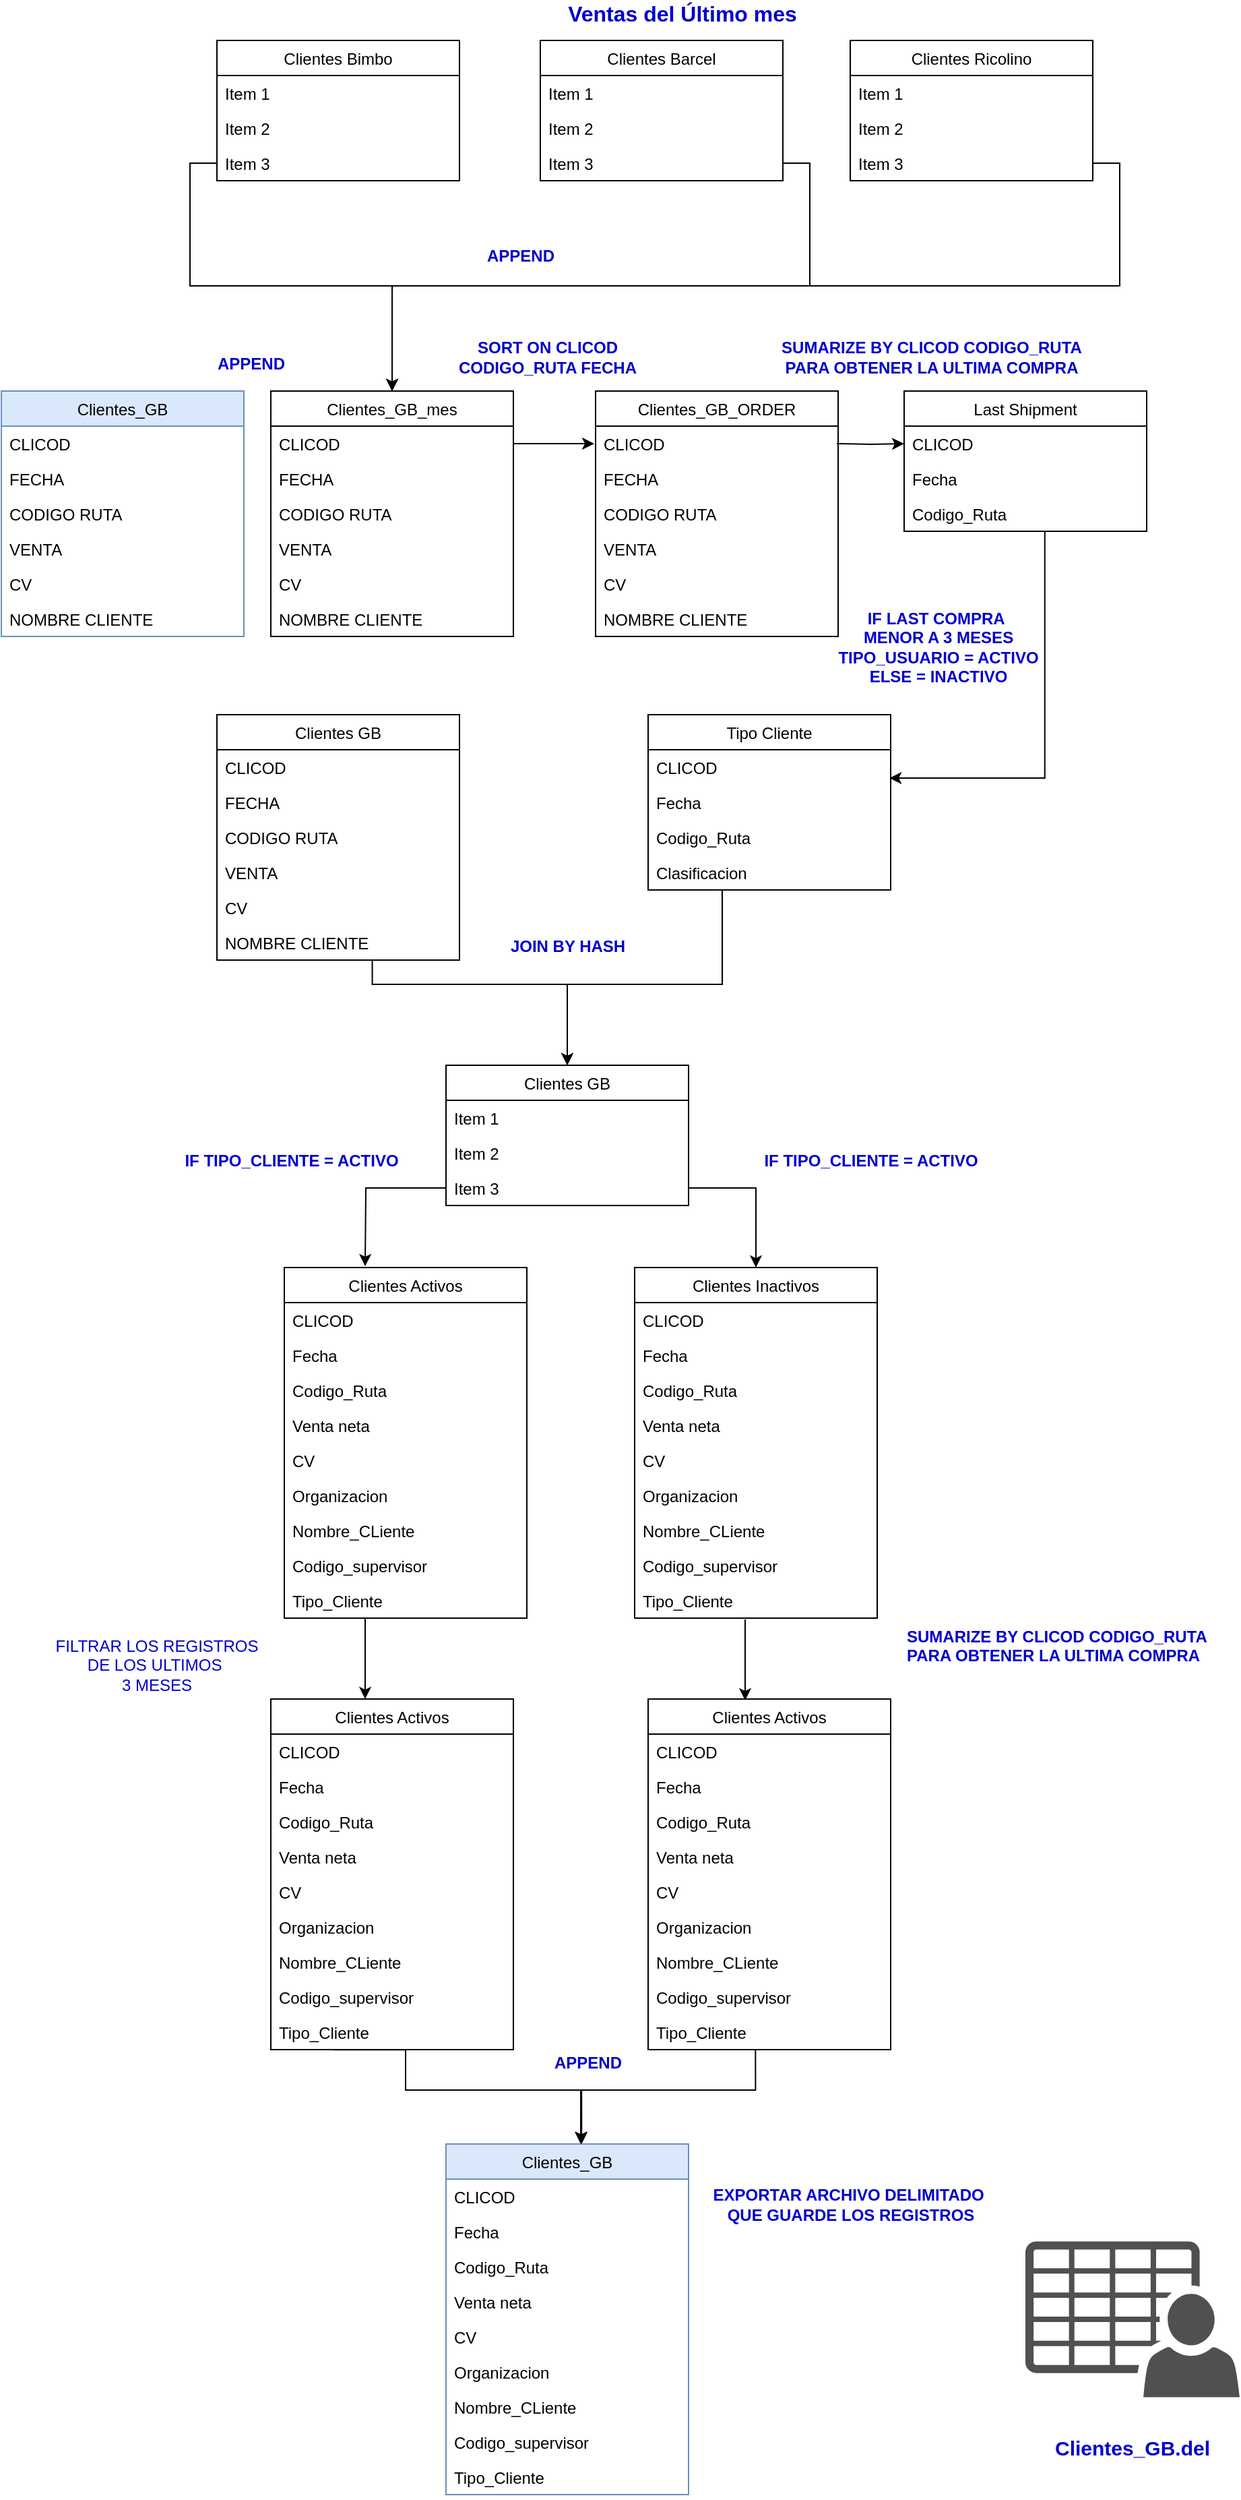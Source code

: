 <mxfile version="12.7.9" type="github">
  <diagram name="Page-1" id="74b105a0-9070-1c63-61bc-23e55f88626e">
    <mxGraphModel dx="1108" dy="567" grid="1" gridSize="10" guides="1" tooltips="1" connect="1" arrows="1" fold="1" page="1" pageScale="1.5" pageWidth="1169" pageHeight="826" background="none" math="0" shadow="0">
      <root>
        <mxCell id="0" style=";html=1;" />
        <mxCell id="1" style=";html=1;" parent="0" />
        <mxCell id="56fTRDBELXJ_1K7I4UkF-2" value="Clientes Bimbo" style="swimlane;fontStyle=0;childLayout=stackLayout;horizontal=1;startSize=26;fillColor=none;horizontalStack=0;resizeParent=1;resizeParentMax=0;resizeLast=0;collapsible=1;marginBottom=0;" parent="1" vertex="1">
          <mxGeometry x="170" y="130" width="180" height="104" as="geometry" />
        </mxCell>
        <mxCell id="56fTRDBELXJ_1K7I4UkF-3" value="Item 1" style="text;strokeColor=none;fillColor=none;align=left;verticalAlign=top;spacingLeft=4;spacingRight=4;overflow=hidden;rotatable=0;points=[[0,0.5],[1,0.5]];portConstraint=eastwest;" parent="56fTRDBELXJ_1K7I4UkF-2" vertex="1">
          <mxGeometry y="26" width="180" height="26" as="geometry" />
        </mxCell>
        <mxCell id="56fTRDBELXJ_1K7I4UkF-4" value="Item 2" style="text;strokeColor=none;fillColor=none;align=left;verticalAlign=top;spacingLeft=4;spacingRight=4;overflow=hidden;rotatable=0;points=[[0,0.5],[1,0.5]];portConstraint=eastwest;" parent="56fTRDBELXJ_1K7I4UkF-2" vertex="1">
          <mxGeometry y="52" width="180" height="26" as="geometry" />
        </mxCell>
        <mxCell id="56fTRDBELXJ_1K7I4UkF-5" value="Item 3" style="text;strokeColor=none;fillColor=none;align=left;verticalAlign=top;spacingLeft=4;spacingRight=4;overflow=hidden;rotatable=0;points=[[0,0.5],[1,0.5]];portConstraint=eastwest;" parent="56fTRDBELXJ_1K7I4UkF-2" vertex="1">
          <mxGeometry y="78" width="180" height="26" as="geometry" />
        </mxCell>
        <mxCell id="56fTRDBELXJ_1K7I4UkF-7" value="Clientes Barcel" style="swimlane;fontStyle=0;childLayout=stackLayout;horizontal=1;startSize=26;fillColor=none;horizontalStack=0;resizeParent=1;resizeParentMax=0;resizeLast=0;collapsible=1;marginBottom=0;" parent="1" vertex="1">
          <mxGeometry x="410" y="130" width="180" height="104" as="geometry" />
        </mxCell>
        <mxCell id="56fTRDBELXJ_1K7I4UkF-8" value="Item 1" style="text;strokeColor=none;fillColor=none;align=left;verticalAlign=top;spacingLeft=4;spacingRight=4;overflow=hidden;rotatable=0;points=[[0,0.5],[1,0.5]];portConstraint=eastwest;" parent="56fTRDBELXJ_1K7I4UkF-7" vertex="1">
          <mxGeometry y="26" width="180" height="26" as="geometry" />
        </mxCell>
        <mxCell id="56fTRDBELXJ_1K7I4UkF-9" value="Item 2" style="text;strokeColor=none;fillColor=none;align=left;verticalAlign=top;spacingLeft=4;spacingRight=4;overflow=hidden;rotatable=0;points=[[0,0.5],[1,0.5]];portConstraint=eastwest;" parent="56fTRDBELXJ_1K7I4UkF-7" vertex="1">
          <mxGeometry y="52" width="180" height="26" as="geometry" />
        </mxCell>
        <mxCell id="56fTRDBELXJ_1K7I4UkF-10" value="Item 3" style="text;strokeColor=none;fillColor=none;align=left;verticalAlign=top;spacingLeft=4;spacingRight=4;overflow=hidden;rotatable=0;points=[[0,0.5],[1,0.5]];portConstraint=eastwest;" parent="56fTRDBELXJ_1K7I4UkF-7" vertex="1">
          <mxGeometry y="78" width="180" height="26" as="geometry" />
        </mxCell>
        <mxCell id="56fTRDBELXJ_1K7I4UkF-11" value="Clientes_GB_mes" style="swimlane;fontStyle=0;childLayout=stackLayout;horizontal=1;startSize=26;fillColor=none;horizontalStack=0;resizeParent=1;resizeParentMax=0;resizeLast=0;collapsible=1;marginBottom=0;" parent="1" vertex="1">
          <mxGeometry x="210" y="390" width="180" height="182" as="geometry" />
        </mxCell>
        <mxCell id="56fTRDBELXJ_1K7I4UkF-12" value="CLICOD&#xa;" style="text;strokeColor=none;fillColor=none;align=left;verticalAlign=top;spacingLeft=4;spacingRight=4;overflow=hidden;rotatable=0;points=[[0,0.5],[1,0.5]];portConstraint=eastwest;" parent="56fTRDBELXJ_1K7I4UkF-11" vertex="1">
          <mxGeometry y="26" width="180" height="26" as="geometry" />
        </mxCell>
        <mxCell id="56fTRDBELXJ_1K7I4UkF-13" value="FECHA" style="text;strokeColor=none;fillColor=none;align=left;verticalAlign=top;spacingLeft=4;spacingRight=4;overflow=hidden;rotatable=0;points=[[0,0.5],[1,0.5]];portConstraint=eastwest;" parent="56fTRDBELXJ_1K7I4UkF-11" vertex="1">
          <mxGeometry y="52" width="180" height="26" as="geometry" />
        </mxCell>
        <mxCell id="56fTRDBELXJ_1K7I4UkF-14" value="CODIGO RUTA" style="text;strokeColor=none;fillColor=none;align=left;verticalAlign=top;spacingLeft=4;spacingRight=4;overflow=hidden;rotatable=0;points=[[0,0.5],[1,0.5]];portConstraint=eastwest;" parent="56fTRDBELXJ_1K7I4UkF-11" vertex="1">
          <mxGeometry y="78" width="180" height="26" as="geometry" />
        </mxCell>
        <mxCell id="uyuvOlKixXw5FJsMRcq0-66" value="VENTA" style="text;strokeColor=none;fillColor=none;align=left;verticalAlign=top;spacingLeft=4;spacingRight=4;overflow=hidden;rotatable=0;points=[[0,0.5],[1,0.5]];portConstraint=eastwest;" vertex="1" parent="56fTRDBELXJ_1K7I4UkF-11">
          <mxGeometry y="104" width="180" height="26" as="geometry" />
        </mxCell>
        <mxCell id="uyuvOlKixXw5FJsMRcq0-68" value="CV" style="text;strokeColor=none;fillColor=none;align=left;verticalAlign=top;spacingLeft=4;spacingRight=4;overflow=hidden;rotatable=0;points=[[0,0.5],[1,0.5]];portConstraint=eastwest;" vertex="1" parent="56fTRDBELXJ_1K7I4UkF-11">
          <mxGeometry y="130" width="180" height="26" as="geometry" />
        </mxCell>
        <mxCell id="uyuvOlKixXw5FJsMRcq0-69" value="NOMBRE CLIENTE" style="text;strokeColor=none;fillColor=none;align=left;verticalAlign=top;spacingLeft=4;spacingRight=4;overflow=hidden;rotatable=0;points=[[0,0.5],[1,0.5]];portConstraint=eastwest;" vertex="1" parent="56fTRDBELXJ_1K7I4UkF-11">
          <mxGeometry y="156" width="180" height="26" as="geometry" />
        </mxCell>
        <mxCell id="56fTRDBELXJ_1K7I4UkF-15" value="Clientes Ricolino" style="swimlane;fontStyle=0;childLayout=stackLayout;horizontal=1;startSize=26;fillColor=none;horizontalStack=0;resizeParent=1;resizeParentMax=0;resizeLast=0;collapsible=1;marginBottom=0;" parent="1" vertex="1">
          <mxGeometry x="640" y="130" width="180" height="104" as="geometry" />
        </mxCell>
        <mxCell id="56fTRDBELXJ_1K7I4UkF-16" value="Item 1" style="text;strokeColor=none;fillColor=none;align=left;verticalAlign=top;spacingLeft=4;spacingRight=4;overflow=hidden;rotatable=0;points=[[0,0.5],[1,0.5]];portConstraint=eastwest;" parent="56fTRDBELXJ_1K7I4UkF-15" vertex="1">
          <mxGeometry y="26" width="180" height="26" as="geometry" />
        </mxCell>
        <mxCell id="56fTRDBELXJ_1K7I4UkF-17" value="Item 2" style="text;strokeColor=none;fillColor=none;align=left;verticalAlign=top;spacingLeft=4;spacingRight=4;overflow=hidden;rotatable=0;points=[[0,0.5],[1,0.5]];portConstraint=eastwest;" parent="56fTRDBELXJ_1K7I4UkF-15" vertex="1">
          <mxGeometry y="52" width="180" height="26" as="geometry" />
        </mxCell>
        <mxCell id="56fTRDBELXJ_1K7I4UkF-18" value="Item 3" style="text;strokeColor=none;fillColor=none;align=left;verticalAlign=top;spacingLeft=4;spacingRight=4;overflow=hidden;rotatable=0;points=[[0,0.5],[1,0.5]];portConstraint=eastwest;" parent="56fTRDBELXJ_1K7I4UkF-15" vertex="1">
          <mxGeometry y="78" width="180" height="26" as="geometry" />
        </mxCell>
        <mxCell id="56fTRDBELXJ_1K7I4UkF-23" value="Last Shipment" style="swimlane;fontStyle=0;childLayout=stackLayout;horizontal=1;startSize=26;fillColor=none;horizontalStack=0;resizeParent=1;resizeParentMax=0;resizeLast=0;collapsible=1;marginBottom=0;" parent="1" vertex="1">
          <mxGeometry x="680" y="390" width="180" height="104" as="geometry" />
        </mxCell>
        <mxCell id="56fTRDBELXJ_1K7I4UkF-24" value="CLICOD" style="text;strokeColor=none;fillColor=none;align=left;verticalAlign=top;spacingLeft=4;spacingRight=4;overflow=hidden;rotatable=0;points=[[0,0.5],[1,0.5]];portConstraint=eastwest;" parent="56fTRDBELXJ_1K7I4UkF-23" vertex="1">
          <mxGeometry y="26" width="180" height="26" as="geometry" />
        </mxCell>
        <mxCell id="56fTRDBELXJ_1K7I4UkF-25" value="Fecha" style="text;strokeColor=none;fillColor=none;align=left;verticalAlign=top;spacingLeft=4;spacingRight=4;overflow=hidden;rotatable=0;points=[[0,0.5],[1,0.5]];portConstraint=eastwest;" parent="56fTRDBELXJ_1K7I4UkF-23" vertex="1">
          <mxGeometry y="52" width="180" height="26" as="geometry" />
        </mxCell>
        <mxCell id="56fTRDBELXJ_1K7I4UkF-26" value="Codigo_Ruta&#xa;" style="text;strokeColor=none;fillColor=none;align=left;verticalAlign=top;spacingLeft=4;spacingRight=4;overflow=hidden;rotatable=0;points=[[0,0.5],[1,0.5]];portConstraint=eastwest;" parent="56fTRDBELXJ_1K7I4UkF-23" vertex="1">
          <mxGeometry y="78" width="180" height="26" as="geometry" />
        </mxCell>
        <mxCell id="56fTRDBELXJ_1K7I4UkF-27" value="Tipo Cliente" style="swimlane;fontStyle=0;childLayout=stackLayout;horizontal=1;startSize=26;fillColor=none;horizontalStack=0;resizeParent=1;resizeParentMax=0;resizeLast=0;collapsible=1;marginBottom=0;" parent="1" vertex="1">
          <mxGeometry x="490" y="630" width="180" height="130" as="geometry" />
        </mxCell>
        <mxCell id="56fTRDBELXJ_1K7I4UkF-28" value="CLICOD" style="text;strokeColor=none;fillColor=none;align=left;verticalAlign=top;spacingLeft=4;spacingRight=4;overflow=hidden;rotatable=0;points=[[0,0.5],[1,0.5]];portConstraint=eastwest;" parent="56fTRDBELXJ_1K7I4UkF-27" vertex="1">
          <mxGeometry y="26" width="180" height="26" as="geometry" />
        </mxCell>
        <mxCell id="56fTRDBELXJ_1K7I4UkF-29" value="Fecha" style="text;strokeColor=none;fillColor=none;align=left;verticalAlign=top;spacingLeft=4;spacingRight=4;overflow=hidden;rotatable=0;points=[[0,0.5],[1,0.5]];portConstraint=eastwest;" parent="56fTRDBELXJ_1K7I4UkF-27" vertex="1">
          <mxGeometry y="52" width="180" height="26" as="geometry" />
        </mxCell>
        <mxCell id="56fTRDBELXJ_1K7I4UkF-30" value="Codigo_Ruta&#xa;" style="text;strokeColor=none;fillColor=none;align=left;verticalAlign=top;spacingLeft=4;spacingRight=4;overflow=hidden;rotatable=0;points=[[0,0.5],[1,0.5]];portConstraint=eastwest;" parent="56fTRDBELXJ_1K7I4UkF-27" vertex="1">
          <mxGeometry y="78" width="180" height="26" as="geometry" />
        </mxCell>
        <mxCell id="56fTRDBELXJ_1K7I4UkF-31" value="Clasificacion" style="text;strokeColor=none;fillColor=none;align=left;verticalAlign=top;spacingLeft=4;spacingRight=4;overflow=hidden;rotatable=0;points=[[0,0.5],[1,0.5]];portConstraint=eastwest;" parent="56fTRDBELXJ_1K7I4UkF-27" vertex="1">
          <mxGeometry y="104" width="180" height="26" as="geometry" />
        </mxCell>
        <mxCell id="56fTRDBELXJ_1K7I4UkF-33" value="Clientes Activos" style="swimlane;fontStyle=0;childLayout=stackLayout;horizontal=1;startSize=26;fillColor=none;horizontalStack=0;resizeParent=1;resizeParentMax=0;resizeLast=0;collapsible=1;marginBottom=0;" parent="1" vertex="1">
          <mxGeometry x="220" y="1040" width="180" height="260" as="geometry" />
        </mxCell>
        <mxCell id="56fTRDBELXJ_1K7I4UkF-34" value="CLICOD" style="text;strokeColor=none;fillColor=none;align=left;verticalAlign=top;spacingLeft=4;spacingRight=4;overflow=hidden;rotatable=0;points=[[0,0.5],[1,0.5]];portConstraint=eastwest;" parent="56fTRDBELXJ_1K7I4UkF-33" vertex="1">
          <mxGeometry y="26" width="180" height="26" as="geometry" />
        </mxCell>
        <mxCell id="56fTRDBELXJ_1K7I4UkF-35" value="Fecha" style="text;strokeColor=none;fillColor=none;align=left;verticalAlign=top;spacingLeft=4;spacingRight=4;overflow=hidden;rotatable=0;points=[[0,0.5],[1,0.5]];portConstraint=eastwest;" parent="56fTRDBELXJ_1K7I4UkF-33" vertex="1">
          <mxGeometry y="52" width="180" height="26" as="geometry" />
        </mxCell>
        <mxCell id="56fTRDBELXJ_1K7I4UkF-36" value="Codigo_Ruta&#xa;" style="text;strokeColor=none;fillColor=none;align=left;verticalAlign=top;spacingLeft=4;spacingRight=4;overflow=hidden;rotatable=0;points=[[0,0.5],[1,0.5]];portConstraint=eastwest;" parent="56fTRDBELXJ_1K7I4UkF-33" vertex="1">
          <mxGeometry y="78" width="180" height="26" as="geometry" />
        </mxCell>
        <mxCell id="56fTRDBELXJ_1K7I4UkF-41" value="Venta neta" style="text;strokeColor=none;fillColor=none;align=left;verticalAlign=top;spacingLeft=4;spacingRight=4;overflow=hidden;rotatable=0;points=[[0,0.5],[1,0.5]];portConstraint=eastwest;" parent="56fTRDBELXJ_1K7I4UkF-33" vertex="1">
          <mxGeometry y="104" width="180" height="26" as="geometry" />
        </mxCell>
        <mxCell id="56fTRDBELXJ_1K7I4UkF-42" value="CV" style="text;strokeColor=none;fillColor=none;align=left;verticalAlign=top;spacingLeft=4;spacingRight=4;overflow=hidden;rotatable=0;points=[[0,0.5],[1,0.5]];portConstraint=eastwest;" parent="56fTRDBELXJ_1K7I4UkF-33" vertex="1">
          <mxGeometry y="130" width="180" height="26" as="geometry" />
        </mxCell>
        <mxCell id="56fTRDBELXJ_1K7I4UkF-43" value="Organizacion" style="text;strokeColor=none;fillColor=none;align=left;verticalAlign=top;spacingLeft=4;spacingRight=4;overflow=hidden;rotatable=0;points=[[0,0.5],[1,0.5]];portConstraint=eastwest;" parent="56fTRDBELXJ_1K7I4UkF-33" vertex="1">
          <mxGeometry y="156" width="180" height="26" as="geometry" />
        </mxCell>
        <mxCell id="56fTRDBELXJ_1K7I4UkF-44" value="Nombre_CLiente" style="text;strokeColor=none;fillColor=none;align=left;verticalAlign=top;spacingLeft=4;spacingRight=4;overflow=hidden;rotatable=0;points=[[0,0.5],[1,0.5]];portConstraint=eastwest;" parent="56fTRDBELXJ_1K7I4UkF-33" vertex="1">
          <mxGeometry y="182" width="180" height="26" as="geometry" />
        </mxCell>
        <mxCell id="56fTRDBELXJ_1K7I4UkF-45" value="Codigo_supervisor" style="text;strokeColor=none;fillColor=none;align=left;verticalAlign=top;spacingLeft=4;spacingRight=4;overflow=hidden;rotatable=0;points=[[0,0.5],[1,0.5]];portConstraint=eastwest;" parent="56fTRDBELXJ_1K7I4UkF-33" vertex="1">
          <mxGeometry y="208" width="180" height="26" as="geometry" />
        </mxCell>
        <mxCell id="56fTRDBELXJ_1K7I4UkF-46" value="Tipo_Cliente&#xa;" style="text;strokeColor=none;fillColor=none;align=left;verticalAlign=top;spacingLeft=4;spacingRight=4;overflow=hidden;rotatable=0;points=[[0,0.5],[1,0.5]];portConstraint=eastwest;" parent="56fTRDBELXJ_1K7I4UkF-33" vertex="1">
          <mxGeometry y="234" width="180" height="26" as="geometry" />
        </mxCell>
        <mxCell id="56fTRDBELXJ_1K7I4UkF-47" value="Clientes Inactivos" style="swimlane;fontStyle=0;childLayout=stackLayout;horizontal=1;startSize=26;fillColor=none;horizontalStack=0;resizeParent=1;resizeParentMax=0;resizeLast=0;collapsible=1;marginBottom=0;" parent="1" vertex="1">
          <mxGeometry x="480" y="1040" width="180" height="260" as="geometry" />
        </mxCell>
        <mxCell id="56fTRDBELXJ_1K7I4UkF-48" value="CLICOD" style="text;strokeColor=none;fillColor=none;align=left;verticalAlign=top;spacingLeft=4;spacingRight=4;overflow=hidden;rotatable=0;points=[[0,0.5],[1,0.5]];portConstraint=eastwest;" parent="56fTRDBELXJ_1K7I4UkF-47" vertex="1">
          <mxGeometry y="26" width="180" height="26" as="geometry" />
        </mxCell>
        <mxCell id="56fTRDBELXJ_1K7I4UkF-49" value="Fecha" style="text;strokeColor=none;fillColor=none;align=left;verticalAlign=top;spacingLeft=4;spacingRight=4;overflow=hidden;rotatable=0;points=[[0,0.5],[1,0.5]];portConstraint=eastwest;" parent="56fTRDBELXJ_1K7I4UkF-47" vertex="1">
          <mxGeometry y="52" width="180" height="26" as="geometry" />
        </mxCell>
        <mxCell id="56fTRDBELXJ_1K7I4UkF-50" value="Codigo_Ruta&#xa;" style="text;strokeColor=none;fillColor=none;align=left;verticalAlign=top;spacingLeft=4;spacingRight=4;overflow=hidden;rotatable=0;points=[[0,0.5],[1,0.5]];portConstraint=eastwest;" parent="56fTRDBELXJ_1K7I4UkF-47" vertex="1">
          <mxGeometry y="78" width="180" height="26" as="geometry" />
        </mxCell>
        <mxCell id="56fTRDBELXJ_1K7I4UkF-51" value="Venta neta" style="text;strokeColor=none;fillColor=none;align=left;verticalAlign=top;spacingLeft=4;spacingRight=4;overflow=hidden;rotatable=0;points=[[0,0.5],[1,0.5]];portConstraint=eastwest;" parent="56fTRDBELXJ_1K7I4UkF-47" vertex="1">
          <mxGeometry y="104" width="180" height="26" as="geometry" />
        </mxCell>
        <mxCell id="56fTRDBELXJ_1K7I4UkF-52" value="CV" style="text;strokeColor=none;fillColor=none;align=left;verticalAlign=top;spacingLeft=4;spacingRight=4;overflow=hidden;rotatable=0;points=[[0,0.5],[1,0.5]];portConstraint=eastwest;" parent="56fTRDBELXJ_1K7I4UkF-47" vertex="1">
          <mxGeometry y="130" width="180" height="26" as="geometry" />
        </mxCell>
        <mxCell id="56fTRDBELXJ_1K7I4UkF-53" value="Organizacion" style="text;strokeColor=none;fillColor=none;align=left;verticalAlign=top;spacingLeft=4;spacingRight=4;overflow=hidden;rotatable=0;points=[[0,0.5],[1,0.5]];portConstraint=eastwest;" parent="56fTRDBELXJ_1K7I4UkF-47" vertex="1">
          <mxGeometry y="156" width="180" height="26" as="geometry" />
        </mxCell>
        <mxCell id="56fTRDBELXJ_1K7I4UkF-54" value="Nombre_CLiente" style="text;strokeColor=none;fillColor=none;align=left;verticalAlign=top;spacingLeft=4;spacingRight=4;overflow=hidden;rotatable=0;points=[[0,0.5],[1,0.5]];portConstraint=eastwest;" parent="56fTRDBELXJ_1K7I4UkF-47" vertex="1">
          <mxGeometry y="182" width="180" height="26" as="geometry" />
        </mxCell>
        <mxCell id="56fTRDBELXJ_1K7I4UkF-55" value="Codigo_supervisor" style="text;strokeColor=none;fillColor=none;align=left;verticalAlign=top;spacingLeft=4;spacingRight=4;overflow=hidden;rotatable=0;points=[[0,0.5],[1,0.5]];portConstraint=eastwest;" parent="56fTRDBELXJ_1K7I4UkF-47" vertex="1">
          <mxGeometry y="208" width="180" height="26" as="geometry" />
        </mxCell>
        <mxCell id="56fTRDBELXJ_1K7I4UkF-56" value="Tipo_Cliente&#xa;" style="text;strokeColor=none;fillColor=none;align=left;verticalAlign=top;spacingLeft=4;spacingRight=4;overflow=hidden;rotatable=0;points=[[0,0.5],[1,0.5]];portConstraint=eastwest;" parent="56fTRDBELXJ_1K7I4UkF-47" vertex="1">
          <mxGeometry y="234" width="180" height="26" as="geometry" />
        </mxCell>
        <mxCell id="56fTRDBELXJ_1K7I4UkF-57" value="Clientes_GB" style="swimlane;fontStyle=0;childLayout=stackLayout;horizontal=1;startSize=26;fillColor=#dae8fc;horizontalStack=0;resizeParent=1;resizeParentMax=0;resizeLast=0;collapsible=1;marginBottom=0;strokeColor=#6c8ebf;" parent="1" vertex="1">
          <mxGeometry x="340" y="1690" width="180" height="260" as="geometry" />
        </mxCell>
        <mxCell id="56fTRDBELXJ_1K7I4UkF-58" value="CLICOD" style="text;strokeColor=none;fillColor=none;align=left;verticalAlign=top;spacingLeft=4;spacingRight=4;overflow=hidden;rotatable=0;points=[[0,0.5],[1,0.5]];portConstraint=eastwest;" parent="56fTRDBELXJ_1K7I4UkF-57" vertex="1">
          <mxGeometry y="26" width="180" height="26" as="geometry" />
        </mxCell>
        <mxCell id="56fTRDBELXJ_1K7I4UkF-59" value="Fecha" style="text;strokeColor=none;fillColor=none;align=left;verticalAlign=top;spacingLeft=4;spacingRight=4;overflow=hidden;rotatable=0;points=[[0,0.5],[1,0.5]];portConstraint=eastwest;" parent="56fTRDBELXJ_1K7I4UkF-57" vertex="1">
          <mxGeometry y="52" width="180" height="26" as="geometry" />
        </mxCell>
        <mxCell id="56fTRDBELXJ_1K7I4UkF-60" value="Codigo_Ruta&#xa;" style="text;strokeColor=none;fillColor=none;align=left;verticalAlign=top;spacingLeft=4;spacingRight=4;overflow=hidden;rotatable=0;points=[[0,0.5],[1,0.5]];portConstraint=eastwest;" parent="56fTRDBELXJ_1K7I4UkF-57" vertex="1">
          <mxGeometry y="78" width="180" height="26" as="geometry" />
        </mxCell>
        <mxCell id="56fTRDBELXJ_1K7I4UkF-61" value="Venta neta" style="text;strokeColor=none;fillColor=none;align=left;verticalAlign=top;spacingLeft=4;spacingRight=4;overflow=hidden;rotatable=0;points=[[0,0.5],[1,0.5]];portConstraint=eastwest;" parent="56fTRDBELXJ_1K7I4UkF-57" vertex="1">
          <mxGeometry y="104" width="180" height="26" as="geometry" />
        </mxCell>
        <mxCell id="56fTRDBELXJ_1K7I4UkF-62" value="CV" style="text;strokeColor=none;fillColor=none;align=left;verticalAlign=top;spacingLeft=4;spacingRight=4;overflow=hidden;rotatable=0;points=[[0,0.5],[1,0.5]];portConstraint=eastwest;" parent="56fTRDBELXJ_1K7I4UkF-57" vertex="1">
          <mxGeometry y="130" width="180" height="26" as="geometry" />
        </mxCell>
        <mxCell id="56fTRDBELXJ_1K7I4UkF-63" value="Organizacion" style="text;strokeColor=none;fillColor=none;align=left;verticalAlign=top;spacingLeft=4;spacingRight=4;overflow=hidden;rotatable=0;points=[[0,0.5],[1,0.5]];portConstraint=eastwest;" parent="56fTRDBELXJ_1K7I4UkF-57" vertex="1">
          <mxGeometry y="156" width="180" height="26" as="geometry" />
        </mxCell>
        <mxCell id="56fTRDBELXJ_1K7I4UkF-64" value="Nombre_CLiente" style="text;strokeColor=none;fillColor=none;align=left;verticalAlign=top;spacingLeft=4;spacingRight=4;overflow=hidden;rotatable=0;points=[[0,0.5],[1,0.5]];portConstraint=eastwest;" parent="56fTRDBELXJ_1K7I4UkF-57" vertex="1">
          <mxGeometry y="182" width="180" height="26" as="geometry" />
        </mxCell>
        <mxCell id="56fTRDBELXJ_1K7I4UkF-65" value="Codigo_supervisor" style="text;strokeColor=none;fillColor=none;align=left;verticalAlign=top;spacingLeft=4;spacingRight=4;overflow=hidden;rotatable=0;points=[[0,0.5],[1,0.5]];portConstraint=eastwest;" parent="56fTRDBELXJ_1K7I4UkF-57" vertex="1">
          <mxGeometry y="208" width="180" height="26" as="geometry" />
        </mxCell>
        <mxCell id="56fTRDBELXJ_1K7I4UkF-66" value="Tipo_Cliente&#xa;" style="text;strokeColor=none;fillColor=none;align=left;verticalAlign=top;spacingLeft=4;spacingRight=4;overflow=hidden;rotatable=0;points=[[0,0.5],[1,0.5]];portConstraint=eastwest;" parent="56fTRDBELXJ_1K7I4UkF-57" vertex="1">
          <mxGeometry y="234" width="180" height="26" as="geometry" />
        </mxCell>
        <mxCell id="56fTRDBELXJ_1K7I4UkF-67" style="edgeStyle=orthogonalEdgeStyle;rounded=0;orthogonalLoop=1;jettySize=auto;html=1;exitX=0;exitY=0.5;exitDx=0;exitDy=0;entryX=0.5;entryY=0;entryDx=0;entryDy=0;" parent="1" source="56fTRDBELXJ_1K7I4UkF-5" target="56fTRDBELXJ_1K7I4UkF-11" edge="1">
          <mxGeometry relative="1" as="geometry" />
        </mxCell>
        <mxCell id="56fTRDBELXJ_1K7I4UkF-68" style="edgeStyle=orthogonalEdgeStyle;rounded=0;orthogonalLoop=1;jettySize=auto;html=1;exitX=1;exitY=0.5;exitDx=0;exitDy=0;entryX=0.5;entryY=0;entryDx=0;entryDy=0;" parent="1" source="56fTRDBELXJ_1K7I4UkF-10" edge="1" target="56fTRDBELXJ_1K7I4UkF-11">
          <mxGeometry relative="1" as="geometry">
            <mxPoint x="260" y="340" as="targetPoint" />
          </mxGeometry>
        </mxCell>
        <mxCell id="56fTRDBELXJ_1K7I4UkF-69" style="edgeStyle=orthogonalEdgeStyle;rounded=0;orthogonalLoop=1;jettySize=auto;html=1;exitX=1;exitY=0.5;exitDx=0;exitDy=0;entryX=0.5;entryY=0;entryDx=0;entryDy=0;" parent="1" source="56fTRDBELXJ_1K7I4UkF-18" edge="1" target="56fTRDBELXJ_1K7I4UkF-11">
          <mxGeometry relative="1" as="geometry">
            <mxPoint x="460" y="340.0" as="targetPoint" />
          </mxGeometry>
        </mxCell>
        <mxCell id="uyuvOlKixXw5FJsMRcq0-1" value="&lt;font color=&quot;#0000cc&quot;&gt;&lt;b&gt;APPEND&lt;/b&gt;&lt;/font&gt;" style="text;html=1;align=center;verticalAlign=middle;resizable=0;points=[];autosize=1;" vertex="1" parent="1">
          <mxGeometry x="360" y="280" width="70" height="20" as="geometry" />
        </mxCell>
        <mxCell id="uyuvOlKixXw5FJsMRcq0-17" value="Clientes Activos" style="swimlane;fontStyle=0;childLayout=stackLayout;horizontal=1;startSize=26;fillColor=none;horizontalStack=0;resizeParent=1;resizeParentMax=0;resizeLast=0;collapsible=1;marginBottom=0;" vertex="1" parent="1">
          <mxGeometry x="210" y="1360" width="180" height="260" as="geometry" />
        </mxCell>
        <mxCell id="uyuvOlKixXw5FJsMRcq0-18" value="CLICOD" style="text;strokeColor=none;fillColor=none;align=left;verticalAlign=top;spacingLeft=4;spacingRight=4;overflow=hidden;rotatable=0;points=[[0,0.5],[1,0.5]];portConstraint=eastwest;" vertex="1" parent="uyuvOlKixXw5FJsMRcq0-17">
          <mxGeometry y="26" width="180" height="26" as="geometry" />
        </mxCell>
        <mxCell id="uyuvOlKixXw5FJsMRcq0-19" value="Fecha" style="text;strokeColor=none;fillColor=none;align=left;verticalAlign=top;spacingLeft=4;spacingRight=4;overflow=hidden;rotatable=0;points=[[0,0.5],[1,0.5]];portConstraint=eastwest;" vertex="1" parent="uyuvOlKixXw5FJsMRcq0-17">
          <mxGeometry y="52" width="180" height="26" as="geometry" />
        </mxCell>
        <mxCell id="uyuvOlKixXw5FJsMRcq0-20" value="Codigo_Ruta&#xa;" style="text;strokeColor=none;fillColor=none;align=left;verticalAlign=top;spacingLeft=4;spacingRight=4;overflow=hidden;rotatable=0;points=[[0,0.5],[1,0.5]];portConstraint=eastwest;" vertex="1" parent="uyuvOlKixXw5FJsMRcq0-17">
          <mxGeometry y="78" width="180" height="26" as="geometry" />
        </mxCell>
        <mxCell id="uyuvOlKixXw5FJsMRcq0-21" value="Venta neta" style="text;strokeColor=none;fillColor=none;align=left;verticalAlign=top;spacingLeft=4;spacingRight=4;overflow=hidden;rotatable=0;points=[[0,0.5],[1,0.5]];portConstraint=eastwest;" vertex="1" parent="uyuvOlKixXw5FJsMRcq0-17">
          <mxGeometry y="104" width="180" height="26" as="geometry" />
        </mxCell>
        <mxCell id="uyuvOlKixXw5FJsMRcq0-22" value="CV" style="text;strokeColor=none;fillColor=none;align=left;verticalAlign=top;spacingLeft=4;spacingRight=4;overflow=hidden;rotatable=0;points=[[0,0.5],[1,0.5]];portConstraint=eastwest;" vertex="1" parent="uyuvOlKixXw5FJsMRcq0-17">
          <mxGeometry y="130" width="180" height="26" as="geometry" />
        </mxCell>
        <mxCell id="uyuvOlKixXw5FJsMRcq0-23" value="Organizacion" style="text;strokeColor=none;fillColor=none;align=left;verticalAlign=top;spacingLeft=4;spacingRight=4;overflow=hidden;rotatable=0;points=[[0,0.5],[1,0.5]];portConstraint=eastwest;" vertex="1" parent="uyuvOlKixXw5FJsMRcq0-17">
          <mxGeometry y="156" width="180" height="26" as="geometry" />
        </mxCell>
        <mxCell id="uyuvOlKixXw5FJsMRcq0-24" value="Nombre_CLiente" style="text;strokeColor=none;fillColor=none;align=left;verticalAlign=top;spacingLeft=4;spacingRight=4;overflow=hidden;rotatable=0;points=[[0,0.5],[1,0.5]];portConstraint=eastwest;" vertex="1" parent="uyuvOlKixXw5FJsMRcq0-17">
          <mxGeometry y="182" width="180" height="26" as="geometry" />
        </mxCell>
        <mxCell id="uyuvOlKixXw5FJsMRcq0-25" value="Codigo_supervisor" style="text;strokeColor=none;fillColor=none;align=left;verticalAlign=top;spacingLeft=4;spacingRight=4;overflow=hidden;rotatable=0;points=[[0,0.5],[1,0.5]];portConstraint=eastwest;" vertex="1" parent="uyuvOlKixXw5FJsMRcq0-17">
          <mxGeometry y="208" width="180" height="26" as="geometry" />
        </mxCell>
        <mxCell id="uyuvOlKixXw5FJsMRcq0-26" value="Tipo_Cliente&#xa;" style="text;strokeColor=none;fillColor=none;align=left;verticalAlign=top;spacingLeft=4;spacingRight=4;overflow=hidden;rotatable=0;points=[[0,0.5],[1,0.5]];portConstraint=eastwest;" vertex="1" parent="uyuvOlKixXw5FJsMRcq0-17">
          <mxGeometry y="234" width="180" height="26" as="geometry" />
        </mxCell>
        <mxCell id="uyuvOlKixXw5FJsMRcq0-27" value="Clientes Activos" style="swimlane;fontStyle=0;childLayout=stackLayout;horizontal=1;startSize=26;fillColor=none;horizontalStack=0;resizeParent=1;resizeParentMax=0;resizeLast=0;collapsible=1;marginBottom=0;" vertex="1" parent="1">
          <mxGeometry x="490" y="1360" width="180" height="260" as="geometry" />
        </mxCell>
        <mxCell id="uyuvOlKixXw5FJsMRcq0-28" value="CLICOD" style="text;strokeColor=none;fillColor=none;align=left;verticalAlign=top;spacingLeft=4;spacingRight=4;overflow=hidden;rotatable=0;points=[[0,0.5],[1,0.5]];portConstraint=eastwest;" vertex="1" parent="uyuvOlKixXw5FJsMRcq0-27">
          <mxGeometry y="26" width="180" height="26" as="geometry" />
        </mxCell>
        <mxCell id="uyuvOlKixXw5FJsMRcq0-29" value="Fecha" style="text;strokeColor=none;fillColor=none;align=left;verticalAlign=top;spacingLeft=4;spacingRight=4;overflow=hidden;rotatable=0;points=[[0,0.5],[1,0.5]];portConstraint=eastwest;" vertex="1" parent="uyuvOlKixXw5FJsMRcq0-27">
          <mxGeometry y="52" width="180" height="26" as="geometry" />
        </mxCell>
        <mxCell id="uyuvOlKixXw5FJsMRcq0-30" value="Codigo_Ruta&#xa;" style="text;strokeColor=none;fillColor=none;align=left;verticalAlign=top;spacingLeft=4;spacingRight=4;overflow=hidden;rotatable=0;points=[[0,0.5],[1,0.5]];portConstraint=eastwest;" vertex="1" parent="uyuvOlKixXw5FJsMRcq0-27">
          <mxGeometry y="78" width="180" height="26" as="geometry" />
        </mxCell>
        <mxCell id="uyuvOlKixXw5FJsMRcq0-31" value="Venta neta" style="text;strokeColor=none;fillColor=none;align=left;verticalAlign=top;spacingLeft=4;spacingRight=4;overflow=hidden;rotatable=0;points=[[0,0.5],[1,0.5]];portConstraint=eastwest;" vertex="1" parent="uyuvOlKixXw5FJsMRcq0-27">
          <mxGeometry y="104" width="180" height="26" as="geometry" />
        </mxCell>
        <mxCell id="uyuvOlKixXw5FJsMRcq0-32" value="CV" style="text;strokeColor=none;fillColor=none;align=left;verticalAlign=top;spacingLeft=4;spacingRight=4;overflow=hidden;rotatable=0;points=[[0,0.5],[1,0.5]];portConstraint=eastwest;" vertex="1" parent="uyuvOlKixXw5FJsMRcq0-27">
          <mxGeometry y="130" width="180" height="26" as="geometry" />
        </mxCell>
        <mxCell id="uyuvOlKixXw5FJsMRcq0-33" value="Organizacion" style="text;strokeColor=none;fillColor=none;align=left;verticalAlign=top;spacingLeft=4;spacingRight=4;overflow=hidden;rotatable=0;points=[[0,0.5],[1,0.5]];portConstraint=eastwest;" vertex="1" parent="uyuvOlKixXw5FJsMRcq0-27">
          <mxGeometry y="156" width="180" height="26" as="geometry" />
        </mxCell>
        <mxCell id="uyuvOlKixXw5FJsMRcq0-34" value="Nombre_CLiente" style="text;strokeColor=none;fillColor=none;align=left;verticalAlign=top;spacingLeft=4;spacingRight=4;overflow=hidden;rotatable=0;points=[[0,0.5],[1,0.5]];portConstraint=eastwest;" vertex="1" parent="uyuvOlKixXw5FJsMRcq0-27">
          <mxGeometry y="182" width="180" height="26" as="geometry" />
        </mxCell>
        <mxCell id="uyuvOlKixXw5FJsMRcq0-35" value="Codigo_supervisor" style="text;strokeColor=none;fillColor=none;align=left;verticalAlign=top;spacingLeft=4;spacingRight=4;overflow=hidden;rotatable=0;points=[[0,0.5],[1,0.5]];portConstraint=eastwest;" vertex="1" parent="uyuvOlKixXw5FJsMRcq0-27">
          <mxGeometry y="208" width="180" height="26" as="geometry" />
        </mxCell>
        <mxCell id="uyuvOlKixXw5FJsMRcq0-36" value="Tipo_Cliente&#xa;" style="text;strokeColor=none;fillColor=none;align=left;verticalAlign=top;spacingLeft=4;spacingRight=4;overflow=hidden;rotatable=0;points=[[0,0.5],[1,0.5]];portConstraint=eastwest;" vertex="1" parent="uyuvOlKixXw5FJsMRcq0-27">
          <mxGeometry y="234" width="180" height="26" as="geometry" />
        </mxCell>
        <mxCell id="uyuvOlKixXw5FJsMRcq0-45" value="Clientes GB" style="swimlane;fontStyle=0;childLayout=stackLayout;horizontal=1;startSize=26;fillColor=none;horizontalStack=0;resizeParent=1;resizeParentMax=0;resizeLast=0;collapsible=1;marginBottom=0;" vertex="1" parent="1">
          <mxGeometry x="340" y="890" width="180" height="104" as="geometry" />
        </mxCell>
        <mxCell id="uyuvOlKixXw5FJsMRcq0-46" value="Item 1" style="text;strokeColor=none;fillColor=none;align=left;verticalAlign=top;spacingLeft=4;spacingRight=4;overflow=hidden;rotatable=0;points=[[0,0.5],[1,0.5]];portConstraint=eastwest;" vertex="1" parent="uyuvOlKixXw5FJsMRcq0-45">
          <mxGeometry y="26" width="180" height="26" as="geometry" />
        </mxCell>
        <mxCell id="uyuvOlKixXw5FJsMRcq0-47" value="Item 2" style="text;strokeColor=none;fillColor=none;align=left;verticalAlign=top;spacingLeft=4;spacingRight=4;overflow=hidden;rotatable=0;points=[[0,0.5],[1,0.5]];portConstraint=eastwest;" vertex="1" parent="uyuvOlKixXw5FJsMRcq0-45">
          <mxGeometry y="52" width="180" height="26" as="geometry" />
        </mxCell>
        <mxCell id="uyuvOlKixXw5FJsMRcq0-48" value="Item 3" style="text;strokeColor=none;fillColor=none;align=left;verticalAlign=top;spacingLeft=4;spacingRight=4;overflow=hidden;rotatable=0;points=[[0,0.5],[1,0.5]];portConstraint=eastwest;" vertex="1" parent="uyuvOlKixXw5FJsMRcq0-45">
          <mxGeometry y="78" width="180" height="26" as="geometry" />
        </mxCell>
        <mxCell id="uyuvOlKixXw5FJsMRcq0-70" value="Clientes GB" style="swimlane;fontStyle=0;childLayout=stackLayout;horizontal=1;startSize=26;fillColor=none;horizontalStack=0;resizeParent=1;resizeParentMax=0;resizeLast=0;collapsible=1;marginBottom=0;" vertex="1" parent="1">
          <mxGeometry x="170" y="630" width="180" height="182" as="geometry" />
        </mxCell>
        <mxCell id="uyuvOlKixXw5FJsMRcq0-71" value="CLICOD&#xa;" style="text;strokeColor=none;fillColor=none;align=left;verticalAlign=top;spacingLeft=4;spacingRight=4;overflow=hidden;rotatable=0;points=[[0,0.5],[1,0.5]];portConstraint=eastwest;" vertex="1" parent="uyuvOlKixXw5FJsMRcq0-70">
          <mxGeometry y="26" width="180" height="26" as="geometry" />
        </mxCell>
        <mxCell id="uyuvOlKixXw5FJsMRcq0-72" value="FECHA" style="text;strokeColor=none;fillColor=none;align=left;verticalAlign=top;spacingLeft=4;spacingRight=4;overflow=hidden;rotatable=0;points=[[0,0.5],[1,0.5]];portConstraint=eastwest;" vertex="1" parent="uyuvOlKixXw5FJsMRcq0-70">
          <mxGeometry y="52" width="180" height="26" as="geometry" />
        </mxCell>
        <mxCell id="uyuvOlKixXw5FJsMRcq0-73" value="CODIGO RUTA" style="text;strokeColor=none;fillColor=none;align=left;verticalAlign=top;spacingLeft=4;spacingRight=4;overflow=hidden;rotatable=0;points=[[0,0.5],[1,0.5]];portConstraint=eastwest;" vertex="1" parent="uyuvOlKixXw5FJsMRcq0-70">
          <mxGeometry y="78" width="180" height="26" as="geometry" />
        </mxCell>
        <mxCell id="uyuvOlKixXw5FJsMRcq0-74" value="VENTA" style="text;strokeColor=none;fillColor=none;align=left;verticalAlign=top;spacingLeft=4;spacingRight=4;overflow=hidden;rotatable=0;points=[[0,0.5],[1,0.5]];portConstraint=eastwest;" vertex="1" parent="uyuvOlKixXw5FJsMRcq0-70">
          <mxGeometry y="104" width="180" height="26" as="geometry" />
        </mxCell>
        <mxCell id="uyuvOlKixXw5FJsMRcq0-75" value="CV" style="text;strokeColor=none;fillColor=none;align=left;verticalAlign=top;spacingLeft=4;spacingRight=4;overflow=hidden;rotatable=0;points=[[0,0.5],[1,0.5]];portConstraint=eastwest;" vertex="1" parent="uyuvOlKixXw5FJsMRcq0-70">
          <mxGeometry y="130" width="180" height="26" as="geometry" />
        </mxCell>
        <mxCell id="uyuvOlKixXw5FJsMRcq0-76" value="NOMBRE CLIENTE" style="text;strokeColor=none;fillColor=none;align=left;verticalAlign=top;spacingLeft=4;spacingRight=4;overflow=hidden;rotatable=0;points=[[0,0.5],[1,0.5]];portConstraint=eastwest;" vertex="1" parent="uyuvOlKixXw5FJsMRcq0-70">
          <mxGeometry y="156" width="180" height="26" as="geometry" />
        </mxCell>
        <mxCell id="uyuvOlKixXw5FJsMRcq0-78" style="edgeStyle=orthogonalEdgeStyle;rounded=0;orthogonalLoop=1;jettySize=auto;html=1;exitX=1;exitY=0.5;exitDx=0;exitDy=0;" edge="1" parent="1" source="56fTRDBELXJ_1K7I4UkF-12">
          <mxGeometry relative="1" as="geometry">
            <mxPoint x="450" y="429" as="targetPoint" />
          </mxGeometry>
        </mxCell>
        <mxCell id="uyuvOlKixXw5FJsMRcq0-79" style="edgeStyle=orthogonalEdgeStyle;rounded=0;orthogonalLoop=1;jettySize=auto;html=1;exitX=1;exitY=0.5;exitDx=0;exitDy=0;entryX=0;entryY=0.5;entryDx=0;entryDy=0;" edge="1" parent="1" target="56fTRDBELXJ_1K7I4UkF-24">
          <mxGeometry relative="1" as="geometry">
            <mxPoint x="630" y="429" as="sourcePoint" />
          </mxGeometry>
        </mxCell>
        <mxCell id="uyuvOlKixXw5FJsMRcq0-80" value="" style="edgeStyle=segmentEdgeStyle;endArrow=classic;html=1;exitX=0.58;exitY=0.987;exitDx=0;exitDy=0;exitPerimeter=0;entryX=0.995;entryY=0.808;entryDx=0;entryDy=0;entryPerimeter=0;rounded=0;" edge="1" parent="1" source="56fTRDBELXJ_1K7I4UkF-26" target="56fTRDBELXJ_1K7I4UkF-28">
          <mxGeometry width="50" height="50" relative="1" as="geometry">
            <mxPoint x="470" y="500" as="sourcePoint" />
            <mxPoint x="520" y="450" as="targetPoint" />
            <Array as="points">
              <mxPoint x="784" y="677" />
            </Array>
          </mxGeometry>
        </mxCell>
        <mxCell id="uyuvOlKixXw5FJsMRcq0-82" value="" style="edgeStyle=segmentEdgeStyle;endArrow=classic;html=1;exitX=0.58;exitY=0.987;exitDx=0;exitDy=0;exitPerimeter=0;rounded=0;" edge="1" parent="1">
          <mxGeometry width="50" height="50" relative="1" as="geometry">
            <mxPoint x="285.3" y="812.002" as="sourcePoint" />
            <mxPoint x="430" y="890" as="targetPoint" />
            <Array as="points">
              <mxPoint x="285" y="830" />
              <mxPoint x="430" y="830" />
            </Array>
          </mxGeometry>
        </mxCell>
        <mxCell id="uyuvOlKixXw5FJsMRcq0-83" value="" style="edgeStyle=segmentEdgeStyle;endArrow=classic;html=1;rounded=0;" edge="1" parent="1">
          <mxGeometry width="50" height="50" relative="1" as="geometry">
            <mxPoint x="545" y="760" as="sourcePoint" />
            <mxPoint x="430" y="890" as="targetPoint" />
            <Array as="points">
              <mxPoint x="545" y="830" />
              <mxPoint x="430" y="830" />
            </Array>
          </mxGeometry>
        </mxCell>
        <mxCell id="uyuvOlKixXw5FJsMRcq0-85" style="edgeStyle=orthogonalEdgeStyle;rounded=0;orthogonalLoop=1;jettySize=auto;html=1;exitX=1;exitY=0.5;exitDx=0;exitDy=0;entryX=0.5;entryY=0;entryDx=0;entryDy=0;" edge="1" parent="1" source="uyuvOlKixXw5FJsMRcq0-48" target="56fTRDBELXJ_1K7I4UkF-47">
          <mxGeometry relative="1" as="geometry" />
        </mxCell>
        <mxCell id="uyuvOlKixXw5FJsMRcq0-86" value="" style="edgeStyle=segmentEdgeStyle;endArrow=classic;html=1;rounded=0;" edge="1" parent="1">
          <mxGeometry width="50" height="50" relative="1" as="geometry">
            <mxPoint x="562" y="1301" as="sourcePoint" />
            <mxPoint x="562" y="1361" as="targetPoint" />
          </mxGeometry>
        </mxCell>
        <mxCell id="uyuvOlKixXw5FJsMRcq0-87" value="" style="edgeStyle=segmentEdgeStyle;endArrow=classic;html=1;rounded=0;" edge="1" parent="1">
          <mxGeometry width="50" height="50" relative="1" as="geometry">
            <mxPoint x="280.0" y="1300" as="sourcePoint" />
            <mxPoint x="280.0" y="1360" as="targetPoint" />
          </mxGeometry>
        </mxCell>
        <mxCell id="uyuvOlKixXw5FJsMRcq0-88" value="" style="edgeStyle=segmentEdgeStyle;endArrow=classic;html=1;rounded=0;exitX=0.257;exitY=1.005;exitDx=0;exitDy=0;exitPerimeter=0;" edge="1" parent="1" source="uyuvOlKixXw5FJsMRcq0-26">
          <mxGeometry width="50" height="50" relative="1" as="geometry">
            <mxPoint x="440.0" y="1630" as="sourcePoint" />
            <mxPoint x="440.0" y="1690" as="targetPoint" />
            <Array as="points">
              <mxPoint x="310" y="1620" />
              <mxPoint x="310" y="1650" />
              <mxPoint x="440" y="1650" />
            </Array>
          </mxGeometry>
        </mxCell>
        <mxCell id="uyuvOlKixXw5FJsMRcq0-89" value="" style="edgeStyle=segmentEdgeStyle;endArrow=classic;html=1;rounded=0;entryX=0.559;entryY=0;entryDx=0;entryDy=0;entryPerimeter=0;" edge="1" parent="1" target="56fTRDBELXJ_1K7I4UkF-57">
          <mxGeometry width="50" height="50" relative="1" as="geometry">
            <mxPoint x="569.66" y="1620" as="sourcePoint" />
            <mxPoint x="569.66" y="1680" as="targetPoint" />
            <Array as="points">
              <mxPoint x="570" y="1650" />
              <mxPoint x="441" y="1650" />
            </Array>
          </mxGeometry>
        </mxCell>
        <mxCell id="uyuvOlKixXw5FJsMRcq0-90" style="edgeStyle=orthogonalEdgeStyle;rounded=0;orthogonalLoop=1;jettySize=auto;html=1;exitX=0;exitY=0.5;exitDx=0;exitDy=0;entryX=0.5;entryY=0;entryDx=0;entryDy=0;" edge="1" parent="1" source="uyuvOlKixXw5FJsMRcq0-48">
          <mxGeometry relative="1" as="geometry">
            <mxPoint x="230" y="980.0" as="sourcePoint" />
            <mxPoint x="280" y="1039" as="targetPoint" />
          </mxGeometry>
        </mxCell>
        <mxCell id="uyuvOlKixXw5FJsMRcq0-93" value="&lt;font color=&quot;#0000cc&quot;&gt;&lt;b&gt;SORT ON CLICOD&lt;br&gt;CODIGO_RUTA FECHA&lt;br&gt;&lt;/b&gt;&lt;/font&gt;" style="text;html=1;align=center;verticalAlign=middle;resizable=0;points=[];autosize=1;" vertex="1" parent="1">
          <mxGeometry x="340" y="350" width="150" height="30" as="geometry" />
        </mxCell>
        <mxCell id="uyuvOlKixXw5FJsMRcq0-94" value="&lt;font color=&quot;#0000cc&quot;&gt;&lt;b&gt;IF LAST COMPRA&amp;nbsp;&lt;br&gt;MENOR A 3 MESES&lt;br&gt;TIPO_USUARIO = ACTIVO&lt;br&gt;ELSE = INACTIVO&lt;br&gt;&lt;/b&gt;&lt;/font&gt;" style="text;html=1;align=center;verticalAlign=middle;resizable=0;points=[];autosize=1;" vertex="1" parent="1">
          <mxGeometry x="625" y="550" width="160" height="60" as="geometry" />
        </mxCell>
        <mxCell id="uyuvOlKixXw5FJsMRcq0-96" value="&lt;font color=&quot;#0000cc&quot;&gt;&lt;b&gt;JOIN BY HASH&lt;/b&gt;&lt;/font&gt;" style="text;html=1;align=center;verticalAlign=middle;resizable=0;points=[];autosize=1;" vertex="1" parent="1">
          <mxGeometry x="380" y="792" width="100" height="20" as="geometry" />
        </mxCell>
        <mxCell id="uyuvOlKixXw5FJsMRcq0-104" value="&lt;font color=&quot;#0000cc&quot;&gt;&lt;b&gt;SUMARIZE BY CLICOD CODIGO_RUTA&lt;br&gt;PARA OBTENER LA ULTIMA COMPRA&lt;/b&gt;&lt;/font&gt;" style="text;html=1;align=center;verticalAlign=middle;resizable=0;points=[];autosize=1;" vertex="1" parent="1">
          <mxGeometry x="580" y="350" width="240" height="30" as="geometry" />
        </mxCell>
        <mxCell id="uyuvOlKixXw5FJsMRcq0-112" value="Clientes_GB" style="swimlane;fontStyle=0;childLayout=stackLayout;horizontal=1;startSize=26;fillColor=#dae8fc;horizontalStack=0;resizeParent=1;resizeParentMax=0;resizeLast=0;collapsible=1;marginBottom=0;strokeColor=#6c8ebf;" vertex="1" parent="1">
          <mxGeometry x="10" y="390" width="180" height="182" as="geometry" />
        </mxCell>
        <mxCell id="uyuvOlKixXw5FJsMRcq0-113" value="CLICOD&#xa;" style="text;strokeColor=none;fillColor=none;align=left;verticalAlign=top;spacingLeft=4;spacingRight=4;overflow=hidden;rotatable=0;points=[[0,0.5],[1,0.5]];portConstraint=eastwest;" vertex="1" parent="uyuvOlKixXw5FJsMRcq0-112">
          <mxGeometry y="26" width="180" height="26" as="geometry" />
        </mxCell>
        <mxCell id="uyuvOlKixXw5FJsMRcq0-114" value="FECHA" style="text;strokeColor=none;fillColor=none;align=left;verticalAlign=top;spacingLeft=4;spacingRight=4;overflow=hidden;rotatable=0;points=[[0,0.5],[1,0.5]];portConstraint=eastwest;" vertex="1" parent="uyuvOlKixXw5FJsMRcq0-112">
          <mxGeometry y="52" width="180" height="26" as="geometry" />
        </mxCell>
        <mxCell id="uyuvOlKixXw5FJsMRcq0-115" value="CODIGO RUTA" style="text;strokeColor=none;fillColor=none;align=left;verticalAlign=top;spacingLeft=4;spacingRight=4;overflow=hidden;rotatable=0;points=[[0,0.5],[1,0.5]];portConstraint=eastwest;" vertex="1" parent="uyuvOlKixXw5FJsMRcq0-112">
          <mxGeometry y="78" width="180" height="26" as="geometry" />
        </mxCell>
        <mxCell id="uyuvOlKixXw5FJsMRcq0-116" value="VENTA" style="text;strokeColor=none;fillColor=none;align=left;verticalAlign=top;spacingLeft=4;spacingRight=4;overflow=hidden;rotatable=0;points=[[0,0.5],[1,0.5]];portConstraint=eastwest;" vertex="1" parent="uyuvOlKixXw5FJsMRcq0-112">
          <mxGeometry y="104" width="180" height="26" as="geometry" />
        </mxCell>
        <mxCell id="uyuvOlKixXw5FJsMRcq0-117" value="CV" style="text;strokeColor=none;fillColor=none;align=left;verticalAlign=top;spacingLeft=4;spacingRight=4;overflow=hidden;rotatable=0;points=[[0,0.5],[1,0.5]];portConstraint=eastwest;" vertex="1" parent="uyuvOlKixXw5FJsMRcq0-112">
          <mxGeometry y="130" width="180" height="26" as="geometry" />
        </mxCell>
        <mxCell id="uyuvOlKixXw5FJsMRcq0-118" value="NOMBRE CLIENTE" style="text;strokeColor=none;fillColor=none;align=left;verticalAlign=top;spacingLeft=4;spacingRight=4;overflow=hidden;rotatable=0;points=[[0,0.5],[1,0.5]];portConstraint=eastwest;" vertex="1" parent="uyuvOlKixXw5FJsMRcq0-112">
          <mxGeometry y="156" width="180" height="26" as="geometry" />
        </mxCell>
        <mxCell id="uyuvOlKixXw5FJsMRcq0-121" value="&lt;font color=&quot;#0000cc&quot;&gt;&lt;b&gt;APPEND&lt;/b&gt;&lt;/font&gt;" style="text;html=1;align=center;verticalAlign=middle;resizable=0;points=[];autosize=1;" vertex="1" parent="1">
          <mxGeometry x="160" y="360" width="70" height="20" as="geometry" />
        </mxCell>
        <mxCell id="uyuvOlKixXw5FJsMRcq0-122" value="Clientes_GB_ORDER" style="swimlane;fontStyle=0;childLayout=stackLayout;horizontal=1;startSize=26;fillColor=none;horizontalStack=0;resizeParent=1;resizeParentMax=0;resizeLast=0;collapsible=1;marginBottom=0;" vertex="1" parent="1">
          <mxGeometry x="451" y="390" width="180" height="182" as="geometry" />
        </mxCell>
        <mxCell id="uyuvOlKixXw5FJsMRcq0-123" value="CLICOD&#xa;" style="text;strokeColor=none;fillColor=none;align=left;verticalAlign=top;spacingLeft=4;spacingRight=4;overflow=hidden;rotatable=0;points=[[0,0.5],[1,0.5]];portConstraint=eastwest;" vertex="1" parent="uyuvOlKixXw5FJsMRcq0-122">
          <mxGeometry y="26" width="180" height="26" as="geometry" />
        </mxCell>
        <mxCell id="uyuvOlKixXw5FJsMRcq0-124" value="FECHA" style="text;strokeColor=none;fillColor=none;align=left;verticalAlign=top;spacingLeft=4;spacingRight=4;overflow=hidden;rotatable=0;points=[[0,0.5],[1,0.5]];portConstraint=eastwest;" vertex="1" parent="uyuvOlKixXw5FJsMRcq0-122">
          <mxGeometry y="52" width="180" height="26" as="geometry" />
        </mxCell>
        <mxCell id="uyuvOlKixXw5FJsMRcq0-125" value="CODIGO RUTA" style="text;strokeColor=none;fillColor=none;align=left;verticalAlign=top;spacingLeft=4;spacingRight=4;overflow=hidden;rotatable=0;points=[[0,0.5],[1,0.5]];portConstraint=eastwest;" vertex="1" parent="uyuvOlKixXw5FJsMRcq0-122">
          <mxGeometry y="78" width="180" height="26" as="geometry" />
        </mxCell>
        <mxCell id="uyuvOlKixXw5FJsMRcq0-126" value="VENTA" style="text;strokeColor=none;fillColor=none;align=left;verticalAlign=top;spacingLeft=4;spacingRight=4;overflow=hidden;rotatable=0;points=[[0,0.5],[1,0.5]];portConstraint=eastwest;" vertex="1" parent="uyuvOlKixXw5FJsMRcq0-122">
          <mxGeometry y="104" width="180" height="26" as="geometry" />
        </mxCell>
        <mxCell id="uyuvOlKixXw5FJsMRcq0-127" value="CV" style="text;strokeColor=none;fillColor=none;align=left;verticalAlign=top;spacingLeft=4;spacingRight=4;overflow=hidden;rotatable=0;points=[[0,0.5],[1,0.5]];portConstraint=eastwest;" vertex="1" parent="uyuvOlKixXw5FJsMRcq0-122">
          <mxGeometry y="130" width="180" height="26" as="geometry" />
        </mxCell>
        <mxCell id="uyuvOlKixXw5FJsMRcq0-128" value="NOMBRE CLIENTE" style="text;strokeColor=none;fillColor=none;align=left;verticalAlign=top;spacingLeft=4;spacingRight=4;overflow=hidden;rotatable=0;points=[[0,0.5],[1,0.5]];portConstraint=eastwest;" vertex="1" parent="uyuvOlKixXw5FJsMRcq0-122">
          <mxGeometry y="156" width="180" height="26" as="geometry" />
        </mxCell>
        <mxCell id="uyuvOlKixXw5FJsMRcq0-129" value="&lt;font color=&quot;#0000cc&quot;&gt;FILTRAR LOS REGISTROS &lt;br&gt;DE LOS ULTIMOS&amp;nbsp;&lt;br&gt;3 MESES&lt;/font&gt;" style="text;html=1;align=center;verticalAlign=middle;resizable=0;points=[];autosize=1;" vertex="1" parent="1">
          <mxGeometry x="40" y="1310" width="170" height="50" as="geometry" />
        </mxCell>
        <mxCell id="uyuvOlKixXw5FJsMRcq0-130" value="&lt;b&gt;&lt;font color=&quot;#0000cc&quot;&gt;IF TIPO_CLIENTE = ACTIVO&lt;/font&gt;&lt;/b&gt;" style="text;html=1;align=center;verticalAlign=middle;resizable=0;points=[];autosize=1;" vertex="1" parent="1">
          <mxGeometry x="140" y="951" width="170" height="20" as="geometry" />
        </mxCell>
        <mxCell id="uyuvOlKixXw5FJsMRcq0-131" value="&lt;b&gt;&lt;font color=&quot;#0000cc&quot;&gt;IF TIPO_CLIENTE = ACTIVO&lt;/font&gt;&lt;/b&gt;" style="text;html=1;align=center;verticalAlign=middle;resizable=0;points=[];autosize=1;" vertex="1" parent="1">
          <mxGeometry x="570" y="951" width="170" height="20" as="geometry" />
        </mxCell>
        <mxCell id="uyuvOlKixXw5FJsMRcq0-132" value="&lt;b&gt;&lt;font color=&quot;#0000cc&quot;&gt;SUMARIZE BY CLICOD CODIGO_RUTA&lt;br&gt;PARA OBTENER LA ULTIMA COMPRA&lt;/font&gt;&lt;/b&gt;" style="text;html=1;" vertex="1" parent="1">
          <mxGeometry x="680" y="1300" width="240" height="40" as="geometry" />
        </mxCell>
        <mxCell id="uyuvOlKixXw5FJsMRcq0-133" value="" style="shape=image;html=1;verticalAlign=top;verticalLabelPosition=bottom;labelBackgroundColor=#ffffff;imageAspect=0;aspect=fixed;image=https://cdn0.iconfinder.com/data/icons/fatcow/32x32/table_export.png" vertex="1" parent="1">
          <mxGeometry x="591" y="1770" width="89" height="89" as="geometry" />
        </mxCell>
        <mxCell id="uyuvOlKixXw5FJsMRcq0-134" value="" style="pointerEvents=1;shadow=0;dashed=0;html=1;strokeColor=none;fillColor=#505050;labelPosition=center;verticalLabelPosition=bottom;verticalAlign=top;outlineConnect=0;align=center;shape=mxgraph.office.users.csv_file;" vertex="1" parent="1">
          <mxGeometry x="770" y="1762.25" width="159" height="115.5" as="geometry" />
        </mxCell>
        <mxCell id="uyuvOlKixXw5FJsMRcq0-135" value="&lt;b&gt;&lt;font color=&quot;#0000cc&quot;&gt;APPEND&lt;/font&gt;&lt;/b&gt;" style="text;html=1;align=center;verticalAlign=middle;resizable=0;points=[];autosize=1;" vertex="1" parent="1">
          <mxGeometry x="410" y="1620" width="70" height="20" as="geometry" />
        </mxCell>
        <mxCell id="uyuvOlKixXw5FJsMRcq0-136" value="&lt;b&gt;&lt;font color=&quot;#0000cc&quot;&gt;EXPORTAR ARCHIVO DELIMITADO&amp;nbsp;&lt;br&gt;QUE GUARDE LOS REGISTROS&lt;/font&gt;&lt;/b&gt;" style="text;html=1;align=center;verticalAlign=middle;resizable=0;points=[];autosize=1;" vertex="1" parent="1">
          <mxGeometry x="530" y="1720" width="220" height="30" as="geometry" />
        </mxCell>
        <mxCell id="uyuvOlKixXw5FJsMRcq0-137" value="&lt;b&gt;&lt;font color=&quot;#0000cc&quot; style=&quot;font-size: 15px&quot;&gt;Clientes_GB.del&lt;/font&gt;&lt;/b&gt;" style="text;html=1;align=center;verticalAlign=middle;resizable=0;points=[];autosize=1;" vertex="1" parent="1">
          <mxGeometry x="784" y="1905" width="130" height="20" as="geometry" />
        </mxCell>
        <mxCell id="uyuvOlKixXw5FJsMRcq0-138" value="&lt;b&gt;&lt;font color=&quot;#0000cc&quot; style=&quot;font-size: 16px&quot;&gt;Ventas del Último mes&lt;/font&gt;&lt;/b&gt;" style="text;html=1;align=center;verticalAlign=middle;resizable=0;points=[];autosize=1;" vertex="1" parent="1">
          <mxGeometry x="420" y="100" width="190" height="20" as="geometry" />
        </mxCell>
      </root>
    </mxGraphModel>
  </diagram>
</mxfile>
